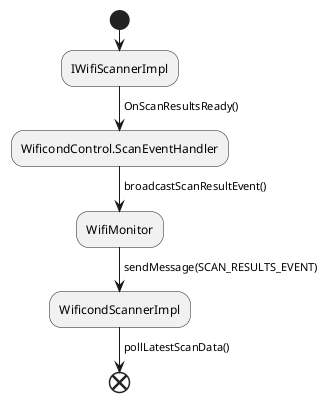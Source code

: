 @startuml callback-flowchat
start
:IWifiScannerImpl;
-> OnScanResultsReady();
:WificondControl.ScanEventHandler;
-> broadcastScanResultEvent();
:WifiMonitor;
-> sendMessage(SCAN_RESULTS_EVENT);
:WificondScannerImpl;
-> pollLatestScanData();

end
@enduml
